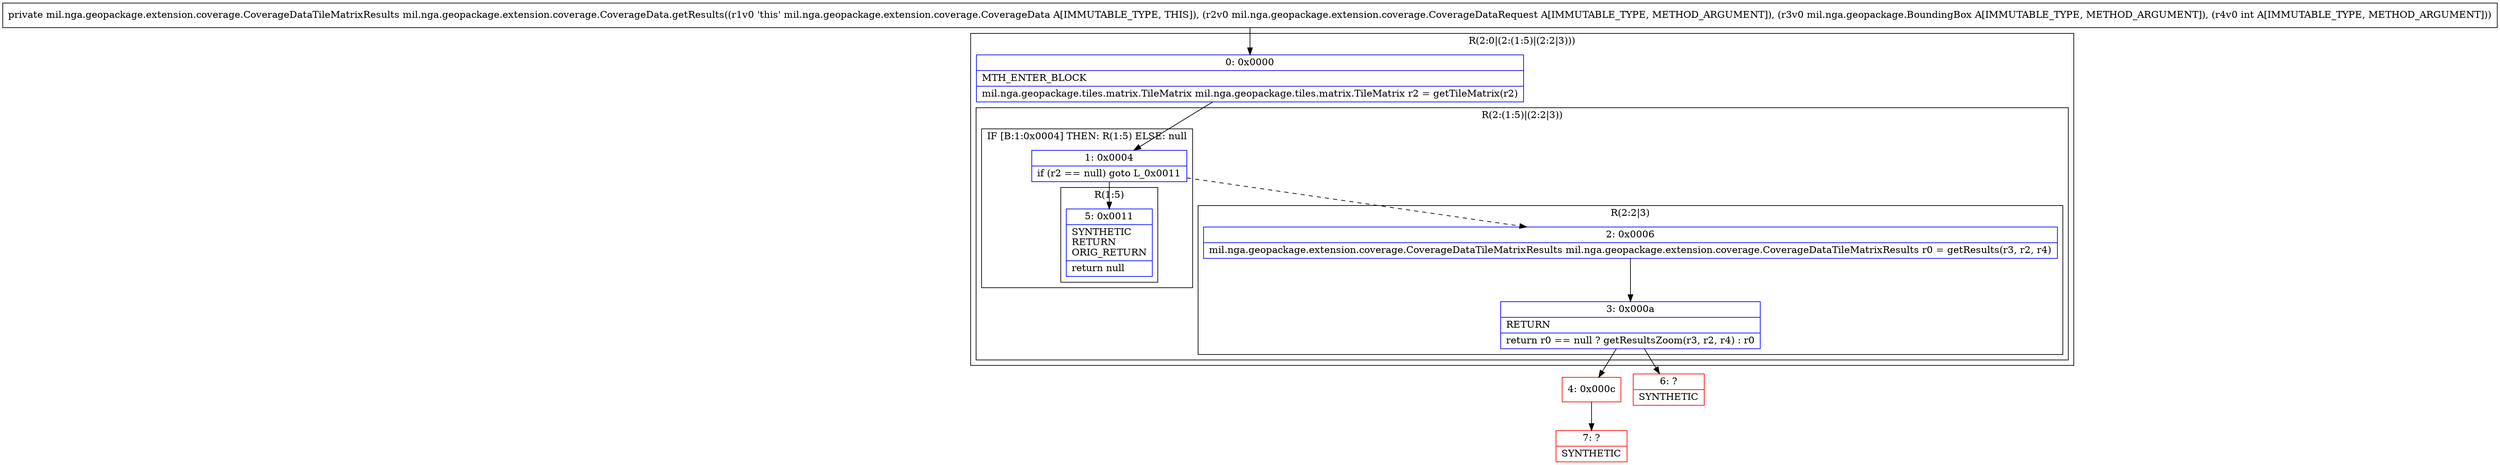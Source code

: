 digraph "CFG formil.nga.geopackage.extension.coverage.CoverageData.getResults(Lmil\/nga\/geopackage\/extension\/coverage\/CoverageDataRequest;Lmil\/nga\/geopackage\/BoundingBox;I)Lmil\/nga\/geopackage\/extension\/coverage\/CoverageDataTileMatrixResults;" {
subgraph cluster_Region_577157444 {
label = "R(2:0|(2:(1:5)|(2:2|3)))";
node [shape=record,color=blue];
Node_0 [shape=record,label="{0\:\ 0x0000|MTH_ENTER_BLOCK\l|mil.nga.geopackage.tiles.matrix.TileMatrix mil.nga.geopackage.tiles.matrix.TileMatrix r2 = getTileMatrix(r2)\l}"];
subgraph cluster_Region_1451704146 {
label = "R(2:(1:5)|(2:2|3))";
node [shape=record,color=blue];
subgraph cluster_IfRegion_152619744 {
label = "IF [B:1:0x0004] THEN: R(1:5) ELSE: null";
node [shape=record,color=blue];
Node_1 [shape=record,label="{1\:\ 0x0004|if (r2 == null) goto L_0x0011\l}"];
subgraph cluster_Region_1253387009 {
label = "R(1:5)";
node [shape=record,color=blue];
Node_5 [shape=record,label="{5\:\ 0x0011|SYNTHETIC\lRETURN\lORIG_RETURN\l|return null\l}"];
}
}
subgraph cluster_Region_2099815691 {
label = "R(2:2|3)";
node [shape=record,color=blue];
Node_2 [shape=record,label="{2\:\ 0x0006|mil.nga.geopackage.extension.coverage.CoverageDataTileMatrixResults mil.nga.geopackage.extension.coverage.CoverageDataTileMatrixResults r0 = getResults(r3, r2, r4)\l}"];
Node_3 [shape=record,label="{3\:\ 0x000a|RETURN\l|return r0 == null ? getResultsZoom(r3, r2, r4) : r0\l}"];
}
}
}
Node_4 [shape=record,color=red,label="{4\:\ 0x000c}"];
Node_6 [shape=record,color=red,label="{6\:\ ?|SYNTHETIC\l}"];
Node_7 [shape=record,color=red,label="{7\:\ ?|SYNTHETIC\l}"];
MethodNode[shape=record,label="{private mil.nga.geopackage.extension.coverage.CoverageDataTileMatrixResults mil.nga.geopackage.extension.coverage.CoverageData.getResults((r1v0 'this' mil.nga.geopackage.extension.coverage.CoverageData A[IMMUTABLE_TYPE, THIS]), (r2v0 mil.nga.geopackage.extension.coverage.CoverageDataRequest A[IMMUTABLE_TYPE, METHOD_ARGUMENT]), (r3v0 mil.nga.geopackage.BoundingBox A[IMMUTABLE_TYPE, METHOD_ARGUMENT]), (r4v0 int A[IMMUTABLE_TYPE, METHOD_ARGUMENT])) }"];
MethodNode -> Node_0;
Node_0 -> Node_1;
Node_1 -> Node_2[style=dashed];
Node_1 -> Node_5;
Node_2 -> Node_3;
Node_3 -> Node_4;
Node_3 -> Node_6;
Node_4 -> Node_7;
}

